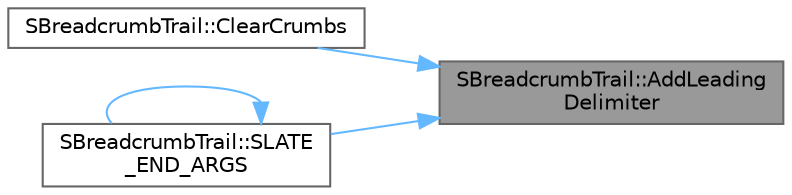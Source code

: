 digraph "SBreadcrumbTrail::AddLeadingDelimiter"
{
 // INTERACTIVE_SVG=YES
 // LATEX_PDF_SIZE
  bgcolor="transparent";
  edge [fontname=Helvetica,fontsize=10,labelfontname=Helvetica,labelfontsize=10];
  node [fontname=Helvetica,fontsize=10,shape=box,height=0.2,width=0.4];
  rankdir="RL";
  Node1 [id="Node000001",label="SBreadcrumbTrail::AddLeading\lDelimiter",height=0.2,width=0.4,color="gray40", fillcolor="grey60", style="filled", fontcolor="black",tooltip="Adds a delimiter that is always visible."];
  Node1 -> Node2 [id="edge1_Node000001_Node000002",dir="back",color="steelblue1",style="solid",tooltip=" "];
  Node2 [id="Node000002",label="SBreadcrumbTrail::ClearCrumbs",height=0.2,width=0.4,color="grey40", fillcolor="white", style="filled",URL="$dd/d7a/classSBreadcrumbTrail.html#a05597a3834ee730ef8765d93bfc1627d",tooltip="Removes all crumbs from the crumb box."];
  Node1 -> Node3 [id="edge2_Node000001_Node000003",dir="back",color="steelblue1",style="solid",tooltip=" "];
  Node3 [id="Node000003",label="SBreadcrumbTrail::SLATE\l_END_ARGS",height=0.2,width=0.4,color="grey40", fillcolor="white", style="filled",URL="$dd/d7a/classSBreadcrumbTrail.html#adc4e69fe790b07180b677ee953ec3544",tooltip="Constructs this widget with InArgs."];
  Node3 -> Node3 [id="edge3_Node000003_Node000003",dir="back",color="steelblue1",style="solid",tooltip=" "];
}
